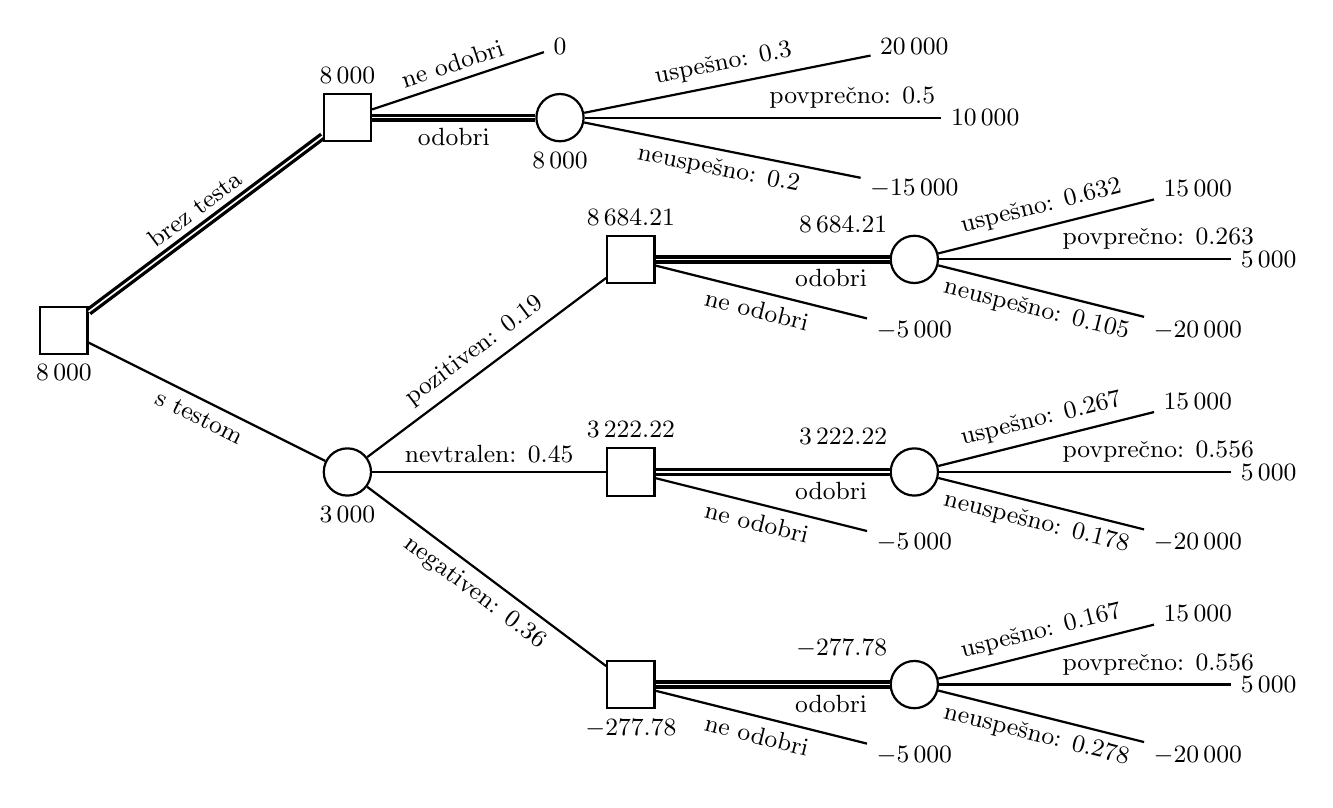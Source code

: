 \begin{tikzpicture}[style=thick,scale=0.9]
\small
\tikzstyle{dec}=[draw,rectangle,minimum size=0.6cm]
\tikzstyle{ran}=[draw,circle,minimum size=0.6cm]
\tikzstyle{pick}=[double, very thick]
\node[dec] (A) at (-8, 1) [label=below:$8\,000 €$] {};
\node[dec] (B) at (-4, 4) [label=above:$8\,000 €$] {};
\node[ran] (C) at (-4,-1) [label=below:$3\,000 €$] {};
\node      (D) at (-1, 5) {$0 €$};
\node[ran] (E) at (-1, 4) [label=below:$8\,000 €$] {};
\node[dec] (F) at ( 0, 2) [label=above:$8\,684.21 €$] {};
\node[dec] (G) at ( 0,-1) [label=above:$3\,222.22 €$] {};
\node[dec] (H) at ( 0,-4) [label=below:$-277.78 €$] {};
\node      (I) at ( 4, 5) {$20\,000 €$};
\node      (J) at ( 5, 4) {$10\,000 €$};
\node      (K) at ( 4, 3) {$-15\,000 €$};
\node[ran] (L) at ( 4, 2) [label=135:$8\,684.21 €$] {};
\node      (M) at ( 4, 1) {$-5\,000 €$};
\node[ran] (N) at ( 4,-1) [label=135:$3\,222.22 €$] {};
\node      (O) at ( 4,-2) {$-5\,000 €$};
\node[ran] (P) at ( 4,-4) [label=135:$-277.78 €$] {};
\node      (Q) at ( 4,-5) {$-5\,000 €$};
\node      (R) at ( 8, 3) {$15\,000 €$};
\node      (S) at ( 9, 2) {$5\,000 €$};
\node      (T) at ( 8, 1) {$-20\,000 €$};
\node      (U) at ( 8, 0) {$15\,000 €$};
\node      (V) at ( 9,-1) {$5\,000 €$};
\node      (W) at ( 8,-2) {$-20\,000 €$};
\node      (X) at ( 8,-3) {$15\,000 €$};
\node      (Y) at ( 9,-4) {$5\,000 €$};
\node      (Z) at ( 8,-5) {$-20\,000 €$};


\draw[pick] (A) -- (B) node[above, midway, sloped] {brez testa};
\draw (A) -- (C) node[below, midway, sloped] {s testom};
\draw (B) -- (D) node[above, midway, sloped] {ne odobri};
\draw[pick] (B) -- (E) node[below, midway] {odobri};
\draw (C) -- (F) node[above, midway, sloped] {pozitiven: $0.19$};
\draw (C) -- (G) node[above, midway] {nevtralen: $0.45$};
\draw (C) -- (H) node[below, midway, sloped] {negativen: $0.36$};
\draw (E) -- (I) node[above, midway, sloped] {uspešno: $0.3$};
\draw (E) -- (J) node[above, near end] {povprečno: $0.5$};
\draw (E) -- (K) node[below, midway, sloped] {neuspešno: $0.2$};
\draw[pick] (F) -- (L) node[below, near end] {odobri};
\draw (F) -- (M) node[below, midway, sloped] {ne odobri};
\draw[pick] (G) -- (N) node[below, near end] {odobri};
\draw (G) -- (O) node[below, midway, sloped] {ne odobri};
\draw[pick] (H) -- (P) node[below, near end] {odobri};
\draw (H) -- (Q) node[below, midway, sloped] {ne odobri};
\draw (L) -- (R) node[above, midway, sloped] {uspešno: $0.632$};
\draw (L) -- (S) node[above, near end] {povprečno: $0.263$};
\draw (L) -- (T) node[below, midway, sloped] {neuspešno: $0.105$};
\draw (N) -- (U) node[above, midway, sloped] {uspešno: $0.267$};
\draw (N) -- (V) node[above, near end] {povprečno: $0.556$};
\draw (N) -- (W) node[below, midway, sloped] {neuspešno: $0.178$};
\draw (P) -- (X) node[above, midway, sloped] {uspešno: $0.167$};
\draw (P) -- (Y) node[above, near end] {povprečno: $0.556$};
\draw (P) -- (Z) node[below, midway, sloped] {neuspešno: $0.278$};
\end{tikzpicture}
